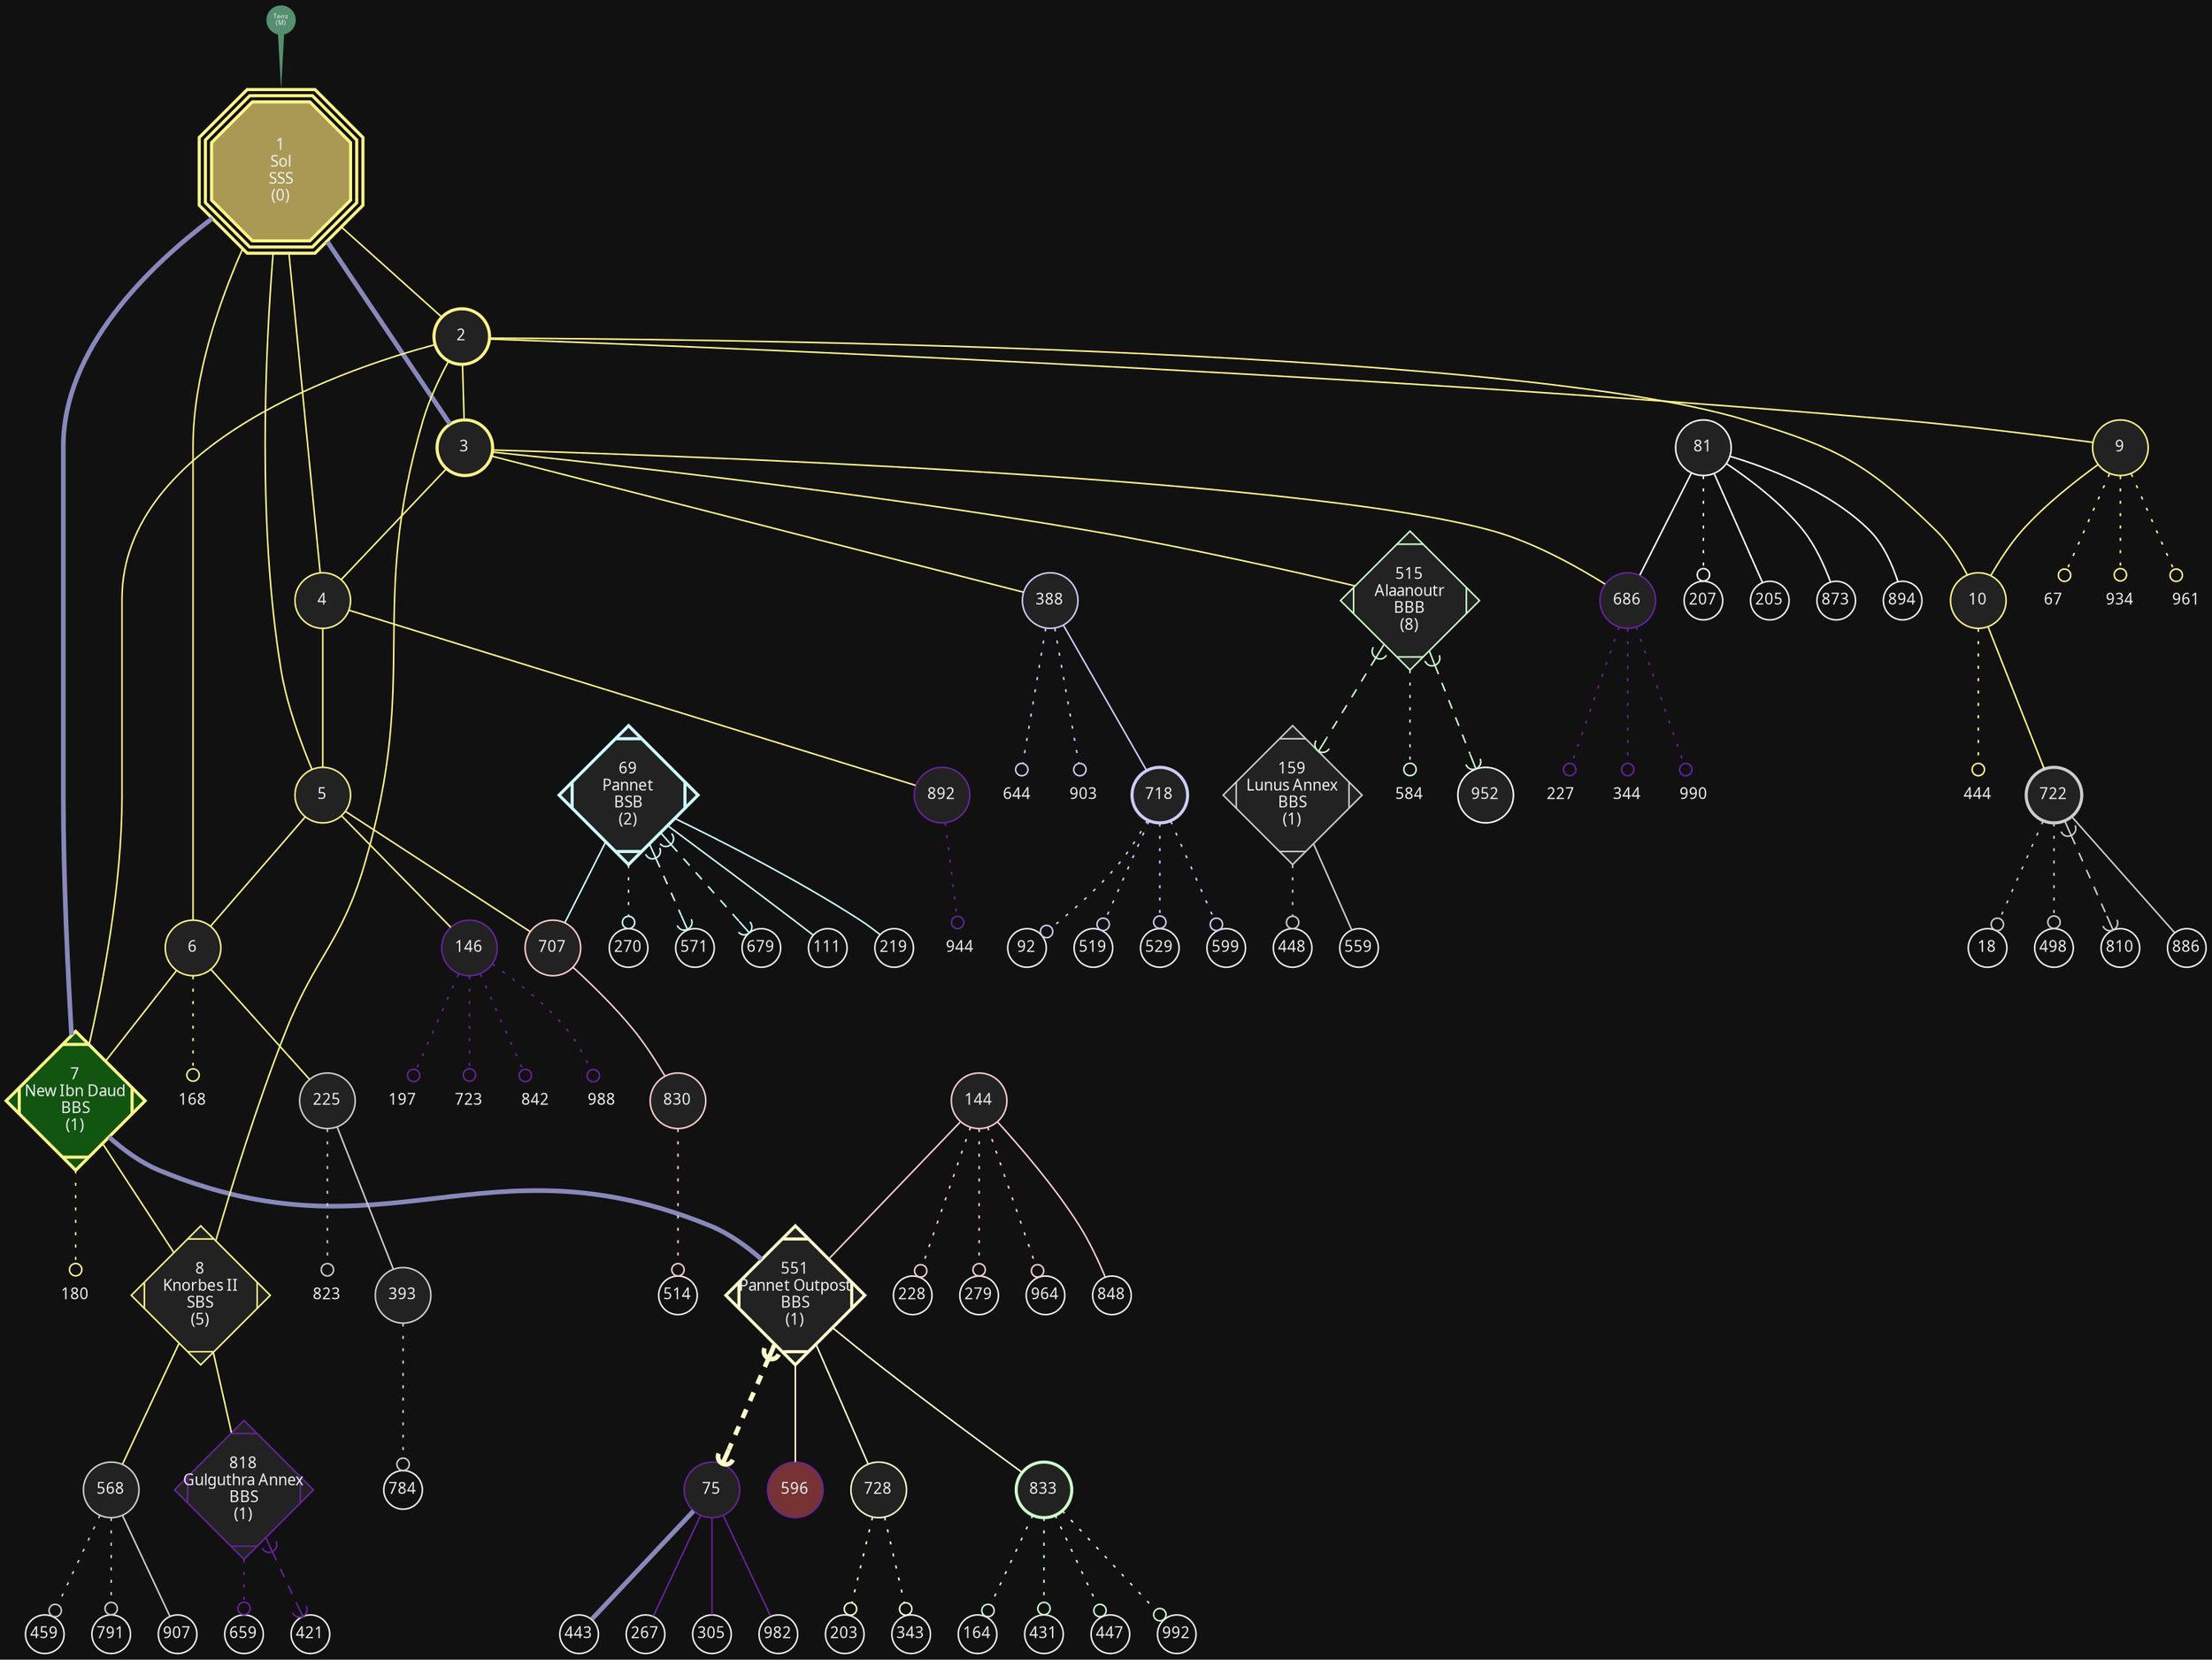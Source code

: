digraph "Local Map for Sector 1" {
graph [overlap=false fontname="Fira Sans" splines=true bgcolor="#111111" pack=20 packmode="node"];
node [shape=circle fontname="Fira Sans" fontcolor="#eeeeee" fillcolor="#111111" fontsize=10 style=filled width=0.35 height=0.35 color="#eeeeee" regular=true fixedsize=true];
edge [color="#bbbbbb" fontname="Fira Sans" fontsize=10 fontcolor="#88ee88"];

1 [width="1.25" height = "1.25" label="1\nSol\nSSS\n(0)" color="#fff688" fillcolor="#aa9955" style="filled, bold" shape="tripleoctagon" tooltip="special spaceport"];
1 -> { 7 3 } [len="2.0" label="" dir="both" arrowhead="none" arrowtail="none" style="solid" color="#8888bb" penwidth="3" weight="3" tooltip="space lane"];
1 -> { 2 4 5 6 } [len="3.0" label="" dir="both" arrowhead="none" arrowtail="none" style="solid" color="#fff688" penwidth="1" weight="2" tooltip="bidirectional link"];


2 [width="0.5" height = "0.5" label="2" color="#fff688" fillcolor="#222222" style="filled, bold" shape="circle" tooltip="empty sector"];
2 -> { 3 7 8 9 10 } [len="3.0" label="" dir="both" arrowhead="none" arrowtail="none" style="solid" color="#fff688" penwidth="1" weight="2" tooltip="bidirectional link"];


3 [width="0.5" height = "0.5" label="3" color="#fff688" fillcolor="#222222" style="filled, bold" shape="circle" tooltip="empty sector"];
3 -> { 4 388 515 686 } [len="3.0" label="" dir="both" arrowhead="none" arrowtail="none" style="solid" color="#fff688" penwidth="1" weight="2" tooltip="bidirectional link"];


4 [width="0.5" height = "0.5" label="4" color="#fff688" fillcolor="#222222" style="filled" shape="circle" tooltip="empty sector"];
4 -> { 5 892 } [len="3.0" label="" dir="both" arrowhead="none" arrowtail="none" style="solid" color="#fff688" penwidth="1" weight="2" tooltip="bidirectional link"];


5 [width="0.5" height = "0.5" label="5" color="#fff688" fillcolor="#222222" style="filled" shape="circle" tooltip="empty sector"];
5 -> { 6 146 707 } [len="3.0" label="" dir="both" arrowhead="none" arrowtail="none" style="solid" color="#fff688" penwidth="1" weight="2" tooltip="bidirectional link"];


6 [width="0.5" height = "0.5" label="6" color="#fff688" fillcolor="#222222" style="filled" shape="circle" tooltip="empty sector"];
6 -> 168 [len="0.15" label="" dir="both" arrowhead="odot" arrowtail="none" style="dotted" color="#fff688" penwidth="1" weight="10" tooltip="uncharted"];
6 -> { 7 225 } [len="3.0" label="" dir="both" arrowhead="none" arrowtail="none" style="solid" color="#fff688" penwidth="1" weight="2" tooltip="bidirectional link"];


7 [width="1.25" height = "1.25" label="7\nNew Ibn Daud\nBBS\n(1)" color="#fff688" fillcolor="#115511" style="filled, bold" shape="Mdiamond" tooltip="spaceport"];
7 -> 180 [len="0.15" label="" dir="both" arrowhead="odot" arrowtail="none" style="dotted" color="#fff688" penwidth="1" weight="10" tooltip="uncharted"];
7 -> 551 [len="2.0" label="" dir="both" arrowhead="none" arrowtail="none" style="solid" color="#8888bb" penwidth="3" weight="3" tooltip="space lane"];
7 -> 8 [len="3.0" label="" dir="both" arrowhead="none" arrowtail="none" style="solid" color="#fff688" penwidth="1" weight="2" tooltip="bidirectional link"];


8 [width="1.25" height = "1.25" label="8\nKnorbes II\nSBS\n(5)" color="#fff688" fillcolor="#222222" style="filled" shape="Mdiamond" tooltip="spaceport"];
8 -> { 568 818 } [len="3.0" label="" dir="both" arrowhead="none" arrowtail="none" style="solid" color="#fff688" penwidth="1" weight="2" tooltip="bidirectional link"];


9 [width="0.5" height = "0.5" label="9" color="#fff688" fillcolor="#222222" style="filled" shape="circle" tooltip="empty sector"];
9 -> { 67 934 961 } [len="0.15" label="" dir="both" arrowhead="odot" arrowtail="none" style="dotted" color="#fff688" penwidth="1" weight="10" tooltip="uncharted"];
9 -> 10 [len="3.0" label="" dir="both" arrowhead="none" arrowtail="none" style="solid" color="#fff688" penwidth="1" weight="2" tooltip="bidirectional link"];


10 [width="0.5" height = "0.5" label="10" color="#fff688" fillcolor="#222222" style="filled" shape="circle" tooltip="empty sector"];
10 -> 444 [len="0.15" label="" dir="both" arrowhead="odot" arrowtail="none" style="dotted" color="#fff688" penwidth="1" weight="10" tooltip="uncharted"];
10 -> 722 [len="3.0" label="" dir="both" arrowhead="none" arrowtail="none" style="solid" color="#fff688" penwidth="1" weight="2" tooltip="bidirectional link"];


67 [shape=plaintext color="#111111" width="0.35" height="0.35" label="67" tooltip="uncharted sector"];
69 [width="1.25" height = "1.25" label="69\nPannet\nBSB\n(2)" color="#ccffff" fillcolor="#222222" style="filled, bold" shape="Mdiamond" tooltip="spaceport"];
69 -> 270 [len="0.15" label="" dir="both" arrowhead="odot" arrowtail="none" style="dotted" color="#ccffff" penwidth="1" weight="10" tooltip="uncharted"];
69 -> { 571 679 } [len="5.0" label="" dir="both" arrowhead="curve" arrowtail="icurve" style="dashed" color="#ccffff" penwidth="1" weight="3" tooltip="one way"];
69 -> { 111 219 707 } [len="3.0" label="" dir="both" arrowhead="none" arrowtail="none" style="solid" color="#ccffff" penwidth="1" weight="2" tooltip="bidirectional link"];


75 [width="0.5" height = "0.5" label="75" color="#662299" fillcolor="#222222" style="filled" shape="circle" tooltip="empty sector"];
75 -> 443 [len="2.0" label="" dir="both" arrowhead="none" arrowtail="none" style="solid" color="#8888bb" penwidth="3" weight="3" tooltip="space lane"];
75 -> { 267 305 982 } [len="3.0" label="" dir="both" arrowhead="none" arrowtail="none" style="solid" color="#662299" penwidth="1" weight="2" tooltip="bidirectional link"];


81 [width="0.5" height = "0.5" label="81" color="#ffffff" fillcolor="#222222" style="filled" shape="circle" tooltip="empty sector"];
81 -> 207 [len="0.15" label="" dir="both" arrowhead="odot" arrowtail="none" style="dotted" color="#ffffff" penwidth="1" weight="10" tooltip="uncharted"];
81 -> { 205 686 873 894 } [len="3.0" label="" dir="both" arrowhead="none" arrowtail="none" style="solid" color="#ffffff" penwidth="1" weight="2" tooltip="bidirectional link"];


144 [width="0.5" height = "0.5" label="144" color="#ffcccc" fillcolor="#222222" style="filled" shape="circle" tooltip="empty sector"];
144 -> { 228 279 964 } [len="0.15" label="" dir="both" arrowhead="odot" arrowtail="none" style="dotted" color="#ffcccc" penwidth="1" weight="10" tooltip="uncharted"];
144 -> { 551 848 } [len="3.0" label="" dir="both" arrowhead="none" arrowtail="none" style="solid" color="#ffcccc" penwidth="1" weight="2" tooltip="bidirectional link"];


146 [width="0.5" height = "0.5" label="146" color="#662299" fillcolor="#222222" style="filled" shape="circle" tooltip="empty sector"];
146 -> { 197 723 842 988 } [len="0.15" label="" dir="both" arrowhead="odot" arrowtail="none" style="dotted" color="#662299" penwidth="1" weight="10" tooltip="uncharted"];


159 [width="1.25" height = "1.25" label="159\nLunus Annex\nBBS\n(1)" color="#cccccc" fillcolor="#222222" style="filled" shape="Mdiamond" tooltip="spaceport"];
159 -> 448 [len="0.15" label="" dir="both" arrowhead="odot" arrowtail="none" style="dotted" color="#cccccc" penwidth="1" weight="10" tooltip="uncharted"];
159 -> 559 [len="3.0" label="" dir="both" arrowhead="none" arrowtail="none" style="solid" color="#cccccc" penwidth="1" weight="2" tooltip="bidirectional link"];


168 [shape=plaintext color="#111111" width="0.35" height="0.35" label="168" tooltip="uncharted sector"];
180 [shape=plaintext color="#111111" width="0.35" height="0.35" label="180" tooltip="uncharted sector"];
197 [shape=plaintext color="#111111" width="0.35" height="0.35" label="197" tooltip="uncharted sector"];
225 [width="0.5" height = "0.5" label="225" color="#cccccc" fillcolor="#222222" style="filled" shape="circle" tooltip="empty sector"];
225 -> 823 [len="0.15" label="" dir="both" arrowhead="odot" arrowtail="none" style="dotted" color="#cccccc" penwidth="1" weight="10" tooltip="uncharted"];
225 -> 393 [len="3.0" label="" dir="both" arrowhead="none" arrowtail="none" style="solid" color="#cccccc" penwidth="1" weight="2" tooltip="bidirectional link"];


227 [shape=plaintext color="#111111" width="0.35" height="0.35" label="227" tooltip="uncharted sector"];
344 [shape=plaintext color="#111111" width="0.35" height="0.35" label="344" tooltip="uncharted sector"];
388 [width="0.5" height = "0.5" label="388" color="#ccccff" fillcolor="#222222" style="filled" shape="circle" tooltip="empty sector"];
388 -> { 644 903 } [len="0.15" label="" dir="both" arrowhead="odot" arrowtail="none" style="dotted" color="#ccccff" penwidth="1" weight="10" tooltip="uncharted"];
388 -> 718 [len="3.0" label="" dir="both" arrowhead="none" arrowtail="none" style="solid" color="#ccccff" penwidth="1" weight="2" tooltip="bidirectional link"];


393 [width="0.5" height = "0.5" label="393" color="#cccccc" fillcolor="#222222" style="filled" shape="circle" tooltip="empty sector"];
393 -> 784 [len="0.15" label="" dir="both" arrowhead="odot" arrowtail="none" style="dotted" color="#cccccc" penwidth="1" weight="10" tooltip="uncharted"];


444 [shape=plaintext color="#111111" width="0.35" height="0.35" label="444" tooltip="uncharted sector"];
515 [width="1.25" height = "1.25" label="515\nAlaanoutr\nBBB\n(8)" color="#ccffcc" fillcolor="#222222" style="filled" shape="Mdiamond" tooltip="spaceport"];
515 -> 584 [len="0.15" label="" dir="both" arrowhead="odot" arrowtail="none" style="dotted" color="#ccffcc" penwidth="1" weight="10" tooltip="uncharted"];
515 -> { 159 952 } [len="5.0" label="" dir="both" arrowhead="curve" arrowtail="icurve" style="dashed" color="#ccffcc" penwidth="1" weight="3" tooltip="one way"];


551 [width="1.25" height = "1.25" label="551\nPannet Outpost\nBBS\n(1)" color="#ffffcc" fillcolor="#222222" style="filled, bold" shape="Mdiamond" tooltip="spaceport"];
551 -> 75 [len="5.0" label="" dir="both" arrowhead="curve" arrowtail="icurve" style="dashed,bold" color="#ffffcc" penwidth="3" weight="3" tooltip="one way space lane"];
551 -> { 596 728 833 } [len="3.0" label="" dir="both" arrowhead="none" arrowtail="none" style="solid" color="#ffffcc" penwidth="1" weight="2" tooltip="bidirectional link"];


568 [width="0.5" height = "0.5" label="568" color="#cccccc" fillcolor="#222222" style="filled" shape="circle" tooltip="empty sector"];
568 -> { 459 791 } [len="0.15" label="" dir="both" arrowhead="odot" arrowtail="none" style="dotted" color="#cccccc" penwidth="1" weight="10" tooltip="uncharted"];
568 -> 907 [len="3.0" label="" dir="both" arrowhead="none" arrowtail="none" style="solid" color="#cccccc" penwidth="1" weight="2" tooltip="bidirectional link"];


584 [shape=plaintext color="#111111" width="0.35" height="0.35" label="584" tooltip="uncharted sector"];
596 [width="0.5" height = "0.5" label="596" color="#662299" fillcolor="#773333" style="filled" shape="circle" tooltip="empty sector"];


644 [shape=plaintext color="#111111" width="0.35" height="0.35" label="644" tooltip="uncharted sector"];
686 [width="0.5" height = "0.5" label="686" color="#662299" fillcolor="#222222" style="filled" shape="circle" tooltip="empty sector"];
686 -> { 227 344 990 } [len="0.15" label="" dir="both" arrowhead="odot" arrowtail="none" style="dotted" color="#662299" penwidth="1" weight="10" tooltip="uncharted"];


707 [width="0.5" height = "0.5" label="707" color="#ffcccc" fillcolor="#222222" style="filled" shape="circle" tooltip="empty sector"];
707 -> 830 [len="3.0" label="" dir="both" arrowhead="none" arrowtail="none" style="solid" color="#ffcccc" penwidth="1" weight="2" tooltip="bidirectional link"];


718 [width="0.5" height = "0.5" label="718" color="#ccccff" fillcolor="#222222" style="filled, bold" shape="circle" tooltip="empty sector"];
718 -> { 92 519 529 599 } [len="0.15" label="" dir="both" arrowhead="odot" arrowtail="none" style="dotted" color="#ccccff" penwidth="1" weight="10" tooltip="uncharted"];


722 [width="0.5" height = "0.5" label="722" color="#cccccc" fillcolor="#222222" style="filled, bold" shape="circle" tooltip="empty sector"];
722 -> { 18 498 } [len="0.15" label="" dir="both" arrowhead="odot" arrowtail="none" style="dotted" color="#cccccc" penwidth="1" weight="10" tooltip="uncharted"];
722 -> 810 [len="5.0" label="" dir="both" arrowhead="curve" arrowtail="icurve" style="dashed" color="#cccccc" penwidth="1" weight="3" tooltip="one way"];
722 -> 886 [len="3.0" label="" dir="both" arrowhead="none" arrowtail="none" style="solid" color="#cccccc" penwidth="1" weight="2" tooltip="bidirectional link"];


723 [shape=plaintext color="#111111" width="0.35" height="0.35" label="723" tooltip="uncharted sector"];
728 [width="0.5" height = "0.5" label="728" color="#ffffcc" fillcolor="#222222" style="filled" shape="circle" tooltip="empty sector"];
728 -> { 203 343 } [len="0.15" label="" dir="both" arrowhead="odot" arrowtail="none" style="dotted" color="#ffffcc" penwidth="1" weight="10" tooltip="uncharted"];


818 [width="1.25" height = "1.25" label="818\nGulguthra Annex\nBBS\n(1)" color="#662299" fillcolor="#222222" style="filled" shape="Mdiamond" tooltip="spaceport"];
818 -> 659 [len="0.15" label="" dir="both" arrowhead="odot" arrowtail="none" style="dotted" color="#662299" penwidth="1" weight="10" tooltip="uncharted"];
818 -> 421 [len="5.0" label="" dir="both" arrowhead="curve" arrowtail="icurve" style="dashed" color="#662299" penwidth="1" weight="3" tooltip="one way"];


823 [shape=plaintext color="#111111" width="0.35" height="0.35" label="823" tooltip="uncharted sector"];
830 [width="0.5" height = "0.5" label="830" color="#ffcccc" fillcolor="#222222" style="filled" shape="circle" tooltip="empty sector"];
830 -> 514 [len="0.15" label="" dir="both" arrowhead="odot" arrowtail="none" style="dotted" color="#ffcccc" penwidth="1" weight="10" tooltip="uncharted"];


833 [width="0.5" height = "0.5" label="833" color="#ccffcc" fillcolor="#222222" style="filled, bold" shape="circle" tooltip="empty sector"];
833 -> { 164 431 447 992 } [len="0.15" label="" dir="both" arrowhead="odot" arrowtail="none" style="dotted" color="#ccffcc" penwidth="1" weight="10" tooltip="uncharted"];


842 [shape=plaintext color="#111111" width="0.35" height="0.35" label="842" tooltip="uncharted sector"];
892 [width="0.5" height = "0.5" label="892" color="#662299" fillcolor="#222222" style="filled" shape="circle" tooltip="empty sector"];
892 -> 944 [len="0.15" label="" dir="both" arrowhead="odot" arrowtail="none" style="dotted" color="#662299" penwidth="1" weight="10" tooltip="uncharted"];


903 [shape=plaintext color="#111111" width="0.35" height="0.35" label="903" tooltip="uncharted sector"];
934 [shape=plaintext color="#111111" width="0.35" height="0.35" label="934" tooltip="uncharted sector"];
944 [shape=plaintext color="#111111" width="0.35" height="0.35" label="944" tooltip="uncharted sector"];
952 [width="0.5" height = "0.5" label="952" color="#ffffff" fillcolor="#222222" style="filled" shape="circle" tooltip="empty sector"];


961 [shape=plaintext color="#111111" width="0.35" height="0.35" label="961" tooltip="uncharted sector"];
988 [shape=plaintext color="#111111" width="0.35" height="0.35" label="988" tooltip="uncharted sector"];
990 [shape=plaintext color="#111111" width="0.35" height="0.35" label="990" tooltip="uncharted sector"];
"Terra" [shape=circle fontsize=4 fixedsize=true width="0.25" height="0.25" margin="0,0" fillcolor="#558f6f" color="#558f6f" fontcolor="#eeeeee" label="Terra\n(M)", tooltip="planet"];
"Terra" -> "1" [style=tapered dir=forward arrowhead=none arrowtail=none len="0.1" weight="10000" penwidth=4 color="#558f6f", tooltip="planet link"];

}
